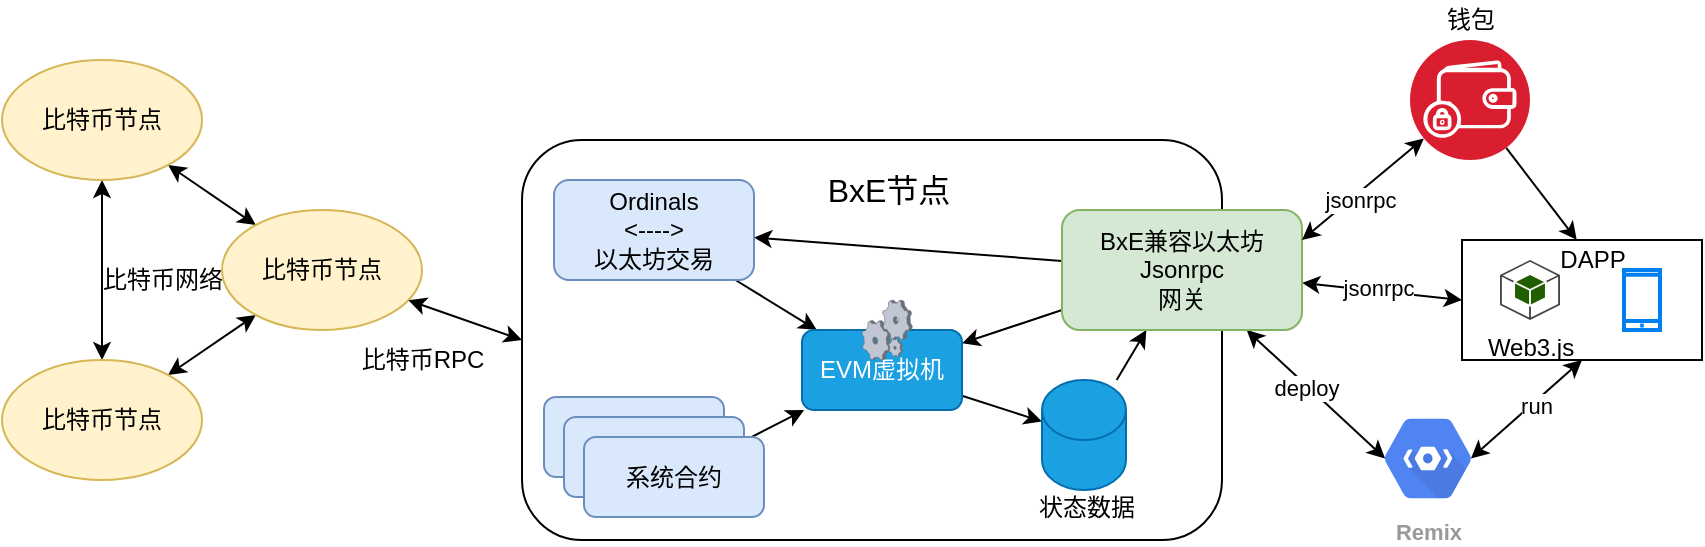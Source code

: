 <mxfile version="15.4.0" type="device" pages="5"><diagram id="Yy6LsdR8JXB4TuQ-5pyK" name="GeneralDesign"><mxGraphModel dx="946" dy="612" grid="1" gridSize="10" guides="1" tooltips="1" connect="1" arrows="1" fold="1" page="1" pageScale="1" pageWidth="827" pageHeight="1169" math="0" shadow="0"><root><mxCell id="b6p0VpLsWqkkR0_Im-L9-0"/><mxCell id="b6p0VpLsWqkkR0_Im-L9-1" parent="b6p0VpLsWqkkR0_Im-L9-0"/><mxCell id="b6p0VpLsWqkkR0_Im-L9-49" value="" style="rounded=1;whiteSpace=wrap;html=1;strokeColor=#000000;strokeWidth=1;gradientColor=none;" parent="b6p0VpLsWqkkR0_Im-L9-1" vertex="1"><mxGeometry x="280" y="170" width="350" height="200" as="geometry"/></mxCell><mxCell id="b6p0VpLsWqkkR0_Im-L9-2" style="rounded=0;orthogonalLoop=1;jettySize=auto;html=1;startArrow=classic;startFill=1;" parent="b6p0VpLsWqkkR0_Im-L9-1" source="b6p0VpLsWqkkR0_Im-L9-4" target="b6p0VpLsWqkkR0_Im-L9-8" edge="1"><mxGeometry relative="1" as="geometry"/></mxCell><mxCell id="b6p0VpLsWqkkR0_Im-L9-3" style="edgeStyle=none;rounded=0;orthogonalLoop=1;jettySize=auto;html=1;startArrow=classic;startFill=1;" parent="b6p0VpLsWqkkR0_Im-L9-1" source="b6p0VpLsWqkkR0_Im-L9-4" target="b6p0VpLsWqkkR0_Im-L9-10" edge="1"><mxGeometry relative="1" as="geometry"/></mxCell><mxCell id="b6p0VpLsWqkkR0_Im-L9-4" value="比特币节点" style="ellipse;whiteSpace=wrap;html=1;fillColor=#fff2cc;strokeColor=#d6b656;" parent="b6p0VpLsWqkkR0_Im-L9-1" vertex="1"><mxGeometry x="130" y="205" width="100" height="60" as="geometry"/></mxCell><mxCell id="b6p0VpLsWqkkR0_Im-L9-5" style="edgeStyle=none;rounded=0;orthogonalLoop=1;jettySize=auto;html=1;startArrow=classic;startFill=1;" parent="b6p0VpLsWqkkR0_Im-L9-1" source="b6p0VpLsWqkkR0_Im-L9-8" target="b6p0VpLsWqkkR0_Im-L9-10" edge="1"><mxGeometry relative="1" as="geometry"/></mxCell><mxCell id="b6p0VpLsWqkkR0_Im-L9-8" value="比特币节点" style="ellipse;whiteSpace=wrap;html=1;fillColor=#fff2cc;strokeColor=#d6b656;" parent="b6p0VpLsWqkkR0_Im-L9-1" vertex="1"><mxGeometry x="20" y="130" width="100" height="60" as="geometry"/></mxCell><mxCell id="b6p0VpLsWqkkR0_Im-L9-10" value="比特币节点" style="ellipse;whiteSpace=wrap;html=1;fillColor=#fff2cc;strokeColor=#d6b656;" parent="b6p0VpLsWqkkR0_Im-L9-1" vertex="1"><mxGeometry x="20" y="280" width="100" height="60" as="geometry"/></mxCell><mxCell id="b6p0VpLsWqkkR0_Im-L9-11" style="rounded=0;orthogonalLoop=1;jettySize=auto;html=1;startArrow=classic;startFill=1;endArrow=classic;endFill=1;exitX=0;exitY=0.5;exitDx=0;exitDy=0;" parent="b6p0VpLsWqkkR0_Im-L9-1" source="b6p0VpLsWqkkR0_Im-L9-49" target="b6p0VpLsWqkkR0_Im-L9-4" edge="1"><mxGeometry relative="1" as="geometry"><mxPoint x="294.644" y="196.796" as="sourcePoint"/></mxGeometry></mxCell><mxCell id="XyuEwzOvuTJgwIxsE_XH-2" value="比特币RPC" style="edgeLabel;html=1;align=center;verticalAlign=middle;resizable=0;points=[];fontSize=12;" vertex="1" connectable="0" parent="b6p0VpLsWqkkR0_Im-L9-11"><mxGeometry x="0.233" y="-2" relative="1" as="geometry"><mxPoint x="-16" y="24" as="offset"/></mxGeometry></mxCell><mxCell id="b6p0VpLsWqkkR0_Im-L9-15" style="edgeStyle=none;rounded=0;orthogonalLoop=1;jettySize=auto;html=1;entryX=0;entryY=0.5;entryDx=0;entryDy=0;startArrow=classic;startFill=1;" parent="b6p0VpLsWqkkR0_Im-L9-1" source="b6p0VpLsWqkkR0_Im-L9-20" target="b6p0VpLsWqkkR0_Im-L9-39" edge="1"><mxGeometry relative="1" as="geometry"/></mxCell><mxCell id="b6p0VpLsWqkkR0_Im-L9-16" value="jsonrpc" style="edgeLabel;html=1;align=center;verticalAlign=middle;resizable=0;points=[];" parent="b6p0VpLsWqkkR0_Im-L9-15" vertex="1" connectable="0"><mxGeometry x="-0.059" y="2" relative="1" as="geometry"><mxPoint as="offset"/></mxGeometry></mxCell><mxCell id="b6p0VpLsWqkkR0_Im-L9-17" style="edgeStyle=none;rounded=0;orthogonalLoop=1;jettySize=auto;html=1;entryX=0.175;entryY=0.5;entryDx=0;entryDy=0;entryPerimeter=0;startArrow=classic;startFill=1;" parent="b6p0VpLsWqkkR0_Im-L9-1" source="b6p0VpLsWqkkR0_Im-L9-20" target="b6p0VpLsWqkkR0_Im-L9-28" edge="1"><mxGeometry relative="1" as="geometry"/></mxCell><mxCell id="b6p0VpLsWqkkR0_Im-L9-18" value="deploy" style="edgeLabel;html=1;align=center;verticalAlign=middle;resizable=0;points=[];" parent="b6p0VpLsWqkkR0_Im-L9-17" vertex="1" connectable="0"><mxGeometry x="-0.144" y="-1" relative="1" as="geometry"><mxPoint as="offset"/></mxGeometry></mxCell><mxCell id="b6p0VpLsWqkkR0_Im-L9-51" style="edgeStyle=none;rounded=0;orthogonalLoop=1;jettySize=auto;html=1;endArrow=none;endFill=0;startArrow=classic;startFill=1;" parent="b6p0VpLsWqkkR0_Im-L9-1" source="b6p0VpLsWqkkR0_Im-L9-20" target="b6p0VpLsWqkkR0_Im-L9-48" edge="1"><mxGeometry relative="1" as="geometry"/></mxCell><mxCell id="b6p0VpLsWqkkR0_Im-L9-52" style="edgeStyle=none;rounded=0;orthogonalLoop=1;jettySize=auto;html=1;" parent="b6p0VpLsWqkkR0_Im-L9-1" source="b6p0VpLsWqkkR0_Im-L9-20" target="b6p0VpLsWqkkR0_Im-L9-32" edge="1"><mxGeometry relative="1" as="geometry"/></mxCell><mxCell id="XyuEwzOvuTJgwIxsE_XH-3" style="rounded=0;orthogonalLoop=1;jettySize=auto;html=1;fontSize=12;endArrow=classic;endFill=1;strokeWidth=1;" edge="1" parent="b6p0VpLsWqkkR0_Im-L9-1" source="b6p0VpLsWqkkR0_Im-L9-20" target="b6p0VpLsWqkkR0_Im-L9-31"><mxGeometry relative="1" as="geometry"/></mxCell><mxCell id="b6p0VpLsWqkkR0_Im-L9-20" value="BxE兼容以太坊Jsonrpc&lt;br&gt;网关" style="rounded=1;whiteSpace=wrap;html=1;fillColor=#d5e8d4;strokeColor=#82b366;" parent="b6p0VpLsWqkkR0_Im-L9-1" vertex="1"><mxGeometry x="550" y="205" width="120" height="60" as="geometry"/></mxCell><mxCell id="b6p0VpLsWqkkR0_Im-L9-21" style="rounded=0;orthogonalLoop=1;jettySize=auto;html=1;entryX=1;entryY=0.25;entryDx=0;entryDy=0;startArrow=classic;startFill=1;" parent="b6p0VpLsWqkkR0_Im-L9-1" source="b6p0VpLsWqkkR0_Im-L9-27" target="b6p0VpLsWqkkR0_Im-L9-20" edge="1"><mxGeometry relative="1" as="geometry"/></mxCell><mxCell id="b6p0VpLsWqkkR0_Im-L9-22" value="jsonrpc" style="edgeLabel;html=1;align=center;verticalAlign=middle;resizable=0;points=[];" parent="b6p0VpLsWqkkR0_Im-L9-21" vertex="1" connectable="0"><mxGeometry x="0.114" y="3" relative="1" as="geometry"><mxPoint as="offset"/></mxGeometry></mxCell><mxCell id="b6p0VpLsWqkkR0_Im-L9-23" style="edgeStyle=none;rounded=0;orthogonalLoop=1;jettySize=auto;html=1;entryX=0.825;entryY=0.5;entryDx=0;entryDy=0;entryPerimeter=0;startArrow=classic;startFill=1;exitX=0.5;exitY=1;exitDx=0;exitDy=0;" parent="b6p0VpLsWqkkR0_Im-L9-1" source="b6p0VpLsWqkkR0_Im-L9-39" target="b6p0VpLsWqkkR0_Im-L9-28" edge="1"><mxGeometry relative="1" as="geometry"/></mxCell><mxCell id="b6p0VpLsWqkkR0_Im-L9-24" value="run" style="edgeLabel;html=1;align=center;verticalAlign=middle;resizable=0;points=[];" parent="b6p0VpLsWqkkR0_Im-L9-23" vertex="1" connectable="0"><mxGeometry x="-0.12" y="2" relative="1" as="geometry"><mxPoint as="offset"/></mxGeometry></mxCell><mxCell id="b6p0VpLsWqkkR0_Im-L9-26" style="rounded=0;orthogonalLoop=1;jettySize=auto;html=1;" parent="b6p0VpLsWqkkR0_Im-L9-1" source="b6p0VpLsWqkkR0_Im-L9-27" target="b6p0VpLsWqkkR0_Im-L9-42" edge="1"><mxGeometry relative="1" as="geometry"/></mxCell><mxCell id="b6p0VpLsWqkkR0_Im-L9-27" value="" style="aspect=fixed;perimeter=ellipsePerimeter;html=1;align=center;shadow=0;dashed=0;fontColor=#4277BB;labelBackgroundColor=#ffffff;fontSize=12;spacingTop=3;image;image=img/lib/ibm/blockchain/wallet.svg;" parent="b6p0VpLsWqkkR0_Im-L9-1" vertex="1"><mxGeometry x="724" y="120" width="60" height="60" as="geometry"/></mxCell><mxCell id="b6p0VpLsWqkkR0_Im-L9-28" value="Remix" style="sketch=0;html=1;fillColor=#5184F3;strokeColor=none;verticalAlign=top;labelPosition=center;verticalLabelPosition=bottom;align=center;spacingTop=-6;fontSize=11;fontStyle=1;fontColor=#999999;shape=mxgraph.gcp2.hexIcon;prIcon=cloud_tools_for_powershell" parent="b6p0VpLsWqkkR0_Im-L9-1" vertex="1"><mxGeometry x="700" y="300" width="66" height="58.5" as="geometry"/></mxCell><mxCell id="b6p0VpLsWqkkR0_Im-L9-29" value="钱包" style="text;html=1;align=center;verticalAlign=middle;resizable=0;points=[];autosize=1;strokeColor=none;fillColor=none;" parent="b6p0VpLsWqkkR0_Im-L9-1" vertex="1"><mxGeometry x="734" y="100" width="40" height="20" as="geometry"/></mxCell><mxCell id="b6p0VpLsWqkkR0_Im-L9-30" style="edgeStyle=none;rounded=0;orthogonalLoop=1;jettySize=auto;html=1;fontColor=#000000;startArrow=none;startFill=0;strokeWidth=1;" parent="b6p0VpLsWqkkR0_Im-L9-1" source="b6p0VpLsWqkkR0_Im-L9-31" target="b6p0VpLsWqkkR0_Im-L9-32" edge="1"><mxGeometry relative="1" as="geometry"/></mxCell><mxCell id="b6p0VpLsWqkkR0_Im-L9-31" value="&lt;span&gt;Ordinals&lt;br&gt;&amp;lt;----&amp;gt;&lt;/span&gt;&lt;br&gt;&lt;span&gt;以太坊交易&lt;/span&gt;" style="rounded=1;whiteSpace=wrap;html=1;strokeColor=#6c8ebf;strokeWidth=1;fillColor=#dae8fc;" parent="b6p0VpLsWqkkR0_Im-L9-1" vertex="1"><mxGeometry x="296" y="190" width="100" height="50" as="geometry"/></mxCell><mxCell id="b6p0VpLsWqkkR0_Im-L9-50" style="edgeStyle=none;rounded=0;orthogonalLoop=1;jettySize=auto;html=1;" parent="b6p0VpLsWqkkR0_Im-L9-1" source="b6p0VpLsWqkkR0_Im-L9-32" target="b6p0VpLsWqkkR0_Im-L9-48" edge="1"><mxGeometry relative="1" as="geometry"/></mxCell><mxCell id="b6p0VpLsWqkkR0_Im-L9-58" style="edgeStyle=none;rounded=0;orthogonalLoop=1;jettySize=auto;html=1;endArrow=none;endFill=0;startArrow=classic;startFill=1;" parent="b6p0VpLsWqkkR0_Im-L9-1" source="b6p0VpLsWqkkR0_Im-L9-32" target="b6p0VpLsWqkkR0_Im-L9-56" edge="1"><mxGeometry relative="1" as="geometry"/></mxCell><mxCell id="b6p0VpLsWqkkR0_Im-L9-32" value="EVM虚拟机" style="rounded=1;whiteSpace=wrap;html=1;fontColor=#ffffff;strokeColor=#006EAF;strokeWidth=1;fillColor=#1ba1e2;" parent="b6p0VpLsWqkkR0_Im-L9-1" vertex="1"><mxGeometry x="420" y="265" width="80" height="40" as="geometry"/></mxCell><mxCell id="b6p0VpLsWqkkR0_Im-L9-33" value="" style="verticalLabelPosition=bottom;sketch=0;aspect=fixed;html=1;verticalAlign=top;strokeColor=none;align=center;outlineConnect=0;shape=mxgraph.citrix.process;fontColor=#000000;" parent="b6p0VpLsWqkkR0_Im-L9-1" vertex="1"><mxGeometry x="450" y="250" width="25.16" height="30" as="geometry"/></mxCell><mxCell id="b6p0VpLsWqkkR0_Im-L9-34" value="BxE节点" style="text;html=1;align=center;verticalAlign=middle;resizable=0;points=[];autosize=1;strokeColor=none;fillColor=none;fontColor=#000000;fontSize=16;" parent="b6p0VpLsWqkkR0_Im-L9-1" vertex="1"><mxGeometry x="422.58" y="185" width="80" height="20" as="geometry"/></mxCell><mxCell id="b6p0VpLsWqkkR0_Im-L9-38" value="" style="group;fillColor=#e1d5e7;strokeColor=#9673a6;" parent="b6p0VpLsWqkkR0_Im-L9-1" vertex="1" connectable="0"><mxGeometry x="750" y="220" width="120" height="60" as="geometry"/></mxCell><mxCell id="b6p0VpLsWqkkR0_Im-L9-39" value="" style="rounded=0;whiteSpace=wrap;html=1;" parent="b6p0VpLsWqkkR0_Im-L9-38" vertex="1"><mxGeometry width="120" height="60" as="geometry"/></mxCell><mxCell id="b6p0VpLsWqkkR0_Im-L9-40" value="" style="html=1;verticalLabelPosition=bottom;align=center;labelBackgroundColor=#ffffff;verticalAlign=top;strokeWidth=2;strokeColor=#0080F0;shadow=0;dashed=0;shape=mxgraph.ios7.icons.smartphone;" parent="b6p0VpLsWqkkR0_Im-L9-38" vertex="1"><mxGeometry x="81" y="15" width="18" height="30" as="geometry"/></mxCell><mxCell id="b6p0VpLsWqkkR0_Im-L9-41" value="Web3.js" style="outlineConnect=0;dashed=0;verticalLabelPosition=bottom;verticalAlign=top;align=center;html=1;shape=mxgraph.aws3.android;fillColor=#205E00;gradientColor=none;" parent="b6p0VpLsWqkkR0_Im-L9-38" vertex="1"><mxGeometry x="19" y="10" width="30" height="30" as="geometry"/></mxCell><mxCell id="b6p0VpLsWqkkR0_Im-L9-42" value="DAPP" style="text;html=1;align=center;verticalAlign=middle;resizable=0;points=[];autosize=1;strokeColor=none;fillColor=none;" parent="b6p0VpLsWqkkR0_Im-L9-38" vertex="1"><mxGeometry x="40" width="50" height="20" as="geometry"/></mxCell><mxCell id="b6p0VpLsWqkkR0_Im-L9-48" value="" style="shape=cylinder3;whiteSpace=wrap;html=1;boundedLbl=1;backgroundOutline=1;size=15;strokeColor=#006EAF;strokeWidth=1;fillColor=#1ba1e2;fontColor=#ffffff;" parent="b6p0VpLsWqkkR0_Im-L9-1" vertex="1"><mxGeometry x="540" y="290" width="42" height="55" as="geometry"/></mxCell><mxCell id="b6p0VpLsWqkkR0_Im-L9-53" value="&lt;span&gt;状态数据&lt;/span&gt;" style="text;html=1;align=center;verticalAlign=middle;resizable=0;points=[];autosize=1;strokeColor=none;fillColor=none;" parent="b6p0VpLsWqkkR0_Im-L9-1" vertex="1"><mxGeometry x="532" y="343.5" width="60" height="20" as="geometry"/></mxCell><mxCell id="b6p0VpLsWqkkR0_Im-L9-57" value="" style="group" parent="b6p0VpLsWqkkR0_Im-L9-1" vertex="1" connectable="0"><mxGeometry x="291" y="298.5" width="110" height="60" as="geometry"/></mxCell><mxCell id="b6p0VpLsWqkkR0_Im-L9-54" value="系统合约" style="rounded=1;whiteSpace=wrap;html=1;strokeColor=#6c8ebf;strokeWidth=1;fillColor=#dae8fc;" parent="b6p0VpLsWqkkR0_Im-L9-57" vertex="1"><mxGeometry width="90" height="40" as="geometry"/></mxCell><mxCell id="b6p0VpLsWqkkR0_Im-L9-55" value="系统合约" style="rounded=1;whiteSpace=wrap;html=1;strokeColor=#6c8ebf;strokeWidth=1;fillColor=#dae8fc;" parent="b6p0VpLsWqkkR0_Im-L9-57" vertex="1"><mxGeometry x="10" y="10" width="90" height="40" as="geometry"/></mxCell><mxCell id="b6p0VpLsWqkkR0_Im-L9-56" value="系统合约" style="rounded=1;whiteSpace=wrap;html=1;strokeColor=#6c8ebf;strokeWidth=1;fillColor=#dae8fc;" parent="b6p0VpLsWqkkR0_Im-L9-57" vertex="1"><mxGeometry x="20" y="20" width="90" height="40" as="geometry"/></mxCell><mxCell id="XyuEwzOvuTJgwIxsE_XH-0" value="比特币网络" style="text;html=1;align=center;verticalAlign=middle;resizable=0;points=[];autosize=1;strokeColor=none;fillColor=none;fontSize=12;" vertex="1" parent="b6p0VpLsWqkkR0_Im-L9-1"><mxGeometry x="60" y="230" width="80" height="20" as="geometry"/></mxCell></root></mxGraphModel></diagram><diagram id="0N-J8orcM4RCj1jREmTU" name="BxEvm"><mxGraphModel dx="946" dy="612" grid="1" gridSize="10" guides="1" tooltips="1" connect="1" arrows="1" fold="1" page="1" pageScale="1" pageWidth="827" pageHeight="1169" math="0" shadow="0"><root><mxCell id="0"/><mxCell id="1" parent="0"/><mxCell id="ooVvwaBnamQQ6z7zPOql-8" value="" style="rounded=1;whiteSpace=wrap;html=1;fillColor=#dae8fc;strokeColor=#6c8ebf;" vertex="1" parent="1"><mxGeometry x="530" y="550" width="330" height="200" as="geometry"/></mxCell><mxCell id="ooVvwaBnamQQ6z7zPOql-2" value="" style="rounded=1;whiteSpace=wrap;html=1;" vertex="1" parent="1"><mxGeometry x="30" y="510" width="360" height="240" as="geometry"/></mxCell><mxCell id="6xYWN6r5Xyit5bYhzvlG-1" value="比特币交易1" style="rounded=0;whiteSpace=wrap;html=1;fillColor=#fff2cc;strokeColor=#d6b656;" parent="1" vertex="1"><mxGeometry x="50" y="610" width="90" height="60" as="geometry"/></mxCell><mxCell id="6xYWN6r5Xyit5bYhzvlG-2" value="比特币交易2" style="rounded=0;whiteSpace=wrap;html=1;fillColor=#fff2cc;strokeColor=#d6b656;" parent="1" vertex="1"><mxGeometry x="50" y="680" width="90" height="60" as="geometry"/></mxCell><mxCell id="6xYWN6r5Xyit5bYhzvlG-7" value="隔离见证" style="rounded=0;whiteSpace=wrap;html=1;fillColor=#fff2cc;strokeColor=#d6b656;" parent="1" vertex="1"><mxGeometry x="140" y="610" width="230" height="60" as="geometry"/></mxCell><mxCell id="6xYWN6r5Xyit5bYhzvlG-4" value="以太坊安装合约交易RLP编码" style="rounded=1;whiteSpace=wrap;html=1;fillColor=#dae8fc;strokeColor=#6c8ebf;" parent="1" vertex="1"><mxGeometry x="171" y="630" width="180" height="36" as="geometry"/></mxCell><mxCell id="6xYWN6r5Xyit5bYhzvlG-8" value="隔离见证" style="rounded=0;whiteSpace=wrap;html=1;fillColor=#fff2cc;strokeColor=#d6b656;" parent="1" vertex="1"><mxGeometry x="139" y="680" width="230" height="60" as="geometry"/></mxCell><mxCell id="6xYWN6r5Xyit5bYhzvlG-5" value="以太坊调用合约交易RLP编码" style="rounded=1;whiteSpace=wrap;html=1;fillColor=#dae8fc;strokeColor=#6c8ebf;" parent="1" vertex="1"><mxGeometry x="170" y="700" width="180" height="36" as="geometry"/></mxCell><mxCell id="ooVvwaBnamQQ6z7zPOql-1" value="区块头" style="rounded=0;whiteSpace=wrap;html=1;fillColor=#fff2cc;strokeColor=#d6b656;" vertex="1" parent="1"><mxGeometry x="50" y="540" width="320" height="60" as="geometry"/></mxCell><mxCell id="ooVvwaBnamQQ6z7zPOql-3" value="账户数据&lt;br&gt;（BxE Token&lt;br&gt;EVM合约）" style="rounded=1;whiteSpace=wrap;html=1;fillColor=#1ba1e2;strokeColor=#006EAF;fontColor=#ffffff;" vertex="1" parent="1"><mxGeometry x="550" y="600" width="90" height="60" as="geometry"/></mxCell><mxCell id="ooVvwaBnamQQ6z7zPOql-4" value="BxEvm" style="verticalLabelPosition=bottom;sketch=0;aspect=fixed;html=1;verticalAlign=top;strokeColor=none;align=center;outlineConnect=0;shape=mxgraph.citrix.process;" vertex="1" parent="1"><mxGeometry x="460" y="430" width="41.93" height="50" as="geometry"/></mxCell><mxCell id="ooVvwaBnamQQ6z7zPOql-5" value="" style="shape=cylinder3;whiteSpace=wrap;html=1;boundedLbl=1;backgroundOutline=1;size=15;fillColor=#1ba1e2;strokeColor=#006EAF;fontColor=#ffffff;" vertex="1" parent="1"><mxGeometry x="670" y="686" width="50" height="60" as="geometry"/></mxCell><mxCell id="ooVvwaBnamQQ6z7zPOql-6" value="合约状态数据" style="rounded=1;whiteSpace=wrap;html=1;fillColor=#1ba1e2;strokeColor=#006EAF;fontColor=#ffffff;" vertex="1" parent="1"><mxGeometry x="650" y="600" width="90" height="60" as="geometry"/></mxCell><mxCell id="ooVvwaBnamQQ6z7zPOql-7" value="收据数据" style="rounded=1;whiteSpace=wrap;html=1;fillColor=#1ba1e2;strokeColor=#006EAF;fontColor=#ffffff;" vertex="1" parent="1"><mxGeometry x="750" y="600" width="90" height="60" as="geometry"/></mxCell><mxCell id="ooVvwaBnamQQ6z7zPOql-9" value="" style="shape=singleArrow;whiteSpace=wrap;html=1;" vertex="1" parent="1"><mxGeometry x="351.93" y="636" width="178.07" height="24" as="geometry"/></mxCell><mxCell id="ooVvwaBnamQQ6z7zPOql-10" value="" style="shape=singleArrow;whiteSpace=wrap;html=1;" vertex="1" parent="1"><mxGeometry x="370" y="704" width="158.07" height="24" as="geometry"/></mxCell><mxCell id="ooVvwaBnamQQ6z7zPOql-12" value="Ordinals协议" style="text;html=1;align=center;verticalAlign=middle;resizable=0;points=[];autosize=1;strokeColor=none;fillColor=none;" vertex="1" parent="1"><mxGeometry x="214" y="610" width="80" height="20" as="geometry"/></mxCell><mxCell id="ooVvwaBnamQQ6z7zPOql-13" value="Ordinals协议" style="text;html=1;align=center;verticalAlign=middle;resizable=0;points=[];autosize=1;strokeColor=none;fillColor=none;" vertex="1" parent="1"><mxGeometry x="214" y="680" width="80" height="20" as="geometry"/></mxCell><mxCell id="ooVvwaBnamQQ6z7zPOql-14" value="比特币区块" style="text;html=1;align=center;verticalAlign=middle;resizable=0;points=[];autosize=1;strokeColor=none;fillColor=none;fontSize=16;" vertex="1" parent="1"><mxGeometry x="160" y="760" width="100" height="20" as="geometry"/></mxCell><mxCell id="ooVvwaBnamQQ6z7zPOql-15" value="BxE数据" style="text;html=1;align=center;verticalAlign=middle;resizable=0;points=[];autosize=1;strokeColor=none;fillColor=none;fontSize=16;" vertex="1" parent="1"><mxGeometry x="655" y="760" width="80" height="20" as="geometry"/></mxCell><mxCell id="QUc42kQiNmZOPtFD5g6G-13" style="rounded=0;orthogonalLoop=1;jettySize=auto;html=1;fontSize=12;startArrow=none;startFill=0;endArrow=none;endFill=0;strokeWidth=1;edgeStyle=orthogonalEdgeStyle;dashed=1;" edge="1" parent="1" source="ooVvwaBnamQQ6z7zPOql-11"><mxGeometry relative="1" as="geometry"><mxPoint x="438.54" y="820" as="targetPoint"/><mxPoint x="438.54" y="370" as="sourcePoint"/><Array as="points"><mxPoint x="444" y="820"/></Array></mxGeometry></mxCell><mxCell id="QUc42kQiNmZOPtFD5g6G-1" value="" style="rounded=1;whiteSpace=wrap;html=1;fontSize=12;" vertex="1" parent="1"><mxGeometry x="30" y="420" width="360" height="60" as="geometry"/></mxCell><mxCell id="QUc42kQiNmZOPtFD5g6G-3" value="" style="whiteSpace=wrap;html=1;shape=mxgraph.basic.isocube;isoAngle=15;fontSize=12;fillColor=#fff2cc;strokeColor=#d6b656;" vertex="1" parent="1"><mxGeometry x="50" y="430" width="40" height="40" as="geometry"/></mxCell><mxCell id="QUc42kQiNmZOPtFD5g6G-8" style="edgeStyle=none;rounded=0;orthogonalLoop=1;jettySize=auto;html=1;fontSize=12;startArrow=none;startFill=0;endArrow=classic;endFill=1;strokeWidth=1;" edge="1" parent="1" source="QUc42kQiNmZOPtFD5g6G-4"><mxGeometry relative="1" as="geometry"><mxPoint x="90" y="450" as="targetPoint"/></mxGeometry></mxCell><mxCell id="QUc42kQiNmZOPtFD5g6G-4" value="" style="whiteSpace=wrap;html=1;shape=mxgraph.basic.isocube;isoAngle=15;fontSize=12;fillColor=#fff2cc;strokeColor=#d6b656;" vertex="1" parent="1"><mxGeometry x="120" y="430" width="40" height="40" as="geometry"/></mxCell><mxCell id="QUc42kQiNmZOPtFD5g6G-9" style="edgeStyle=none;rounded=0;orthogonalLoop=1;jettySize=auto;html=1;fontSize=12;startArrow=none;startFill=0;endArrow=classic;endFill=1;strokeWidth=1;" edge="1" parent="1" source="QUc42kQiNmZOPtFD5g6G-5" target="QUc42kQiNmZOPtFD5g6G-4"><mxGeometry relative="1" as="geometry"/></mxCell><mxCell id="QUc42kQiNmZOPtFD5g6G-5" value="" style="whiteSpace=wrap;html=1;shape=mxgraph.basic.isocube;isoAngle=15;fontSize=12;fillColor=#fff2cc;strokeColor=#d6b656;" vertex="1" parent="1"><mxGeometry x="190" y="430" width="40" height="40" as="geometry"/></mxCell><mxCell id="QUc42kQiNmZOPtFD5g6G-10" style="edgeStyle=none;rounded=0;orthogonalLoop=1;jettySize=auto;html=1;fontSize=12;startArrow=none;startFill=0;endArrow=classic;endFill=1;strokeWidth=1;" edge="1" parent="1" source="QUc42kQiNmZOPtFD5g6G-6" target="QUc42kQiNmZOPtFD5g6G-5"><mxGeometry relative="1" as="geometry"/></mxCell><mxCell id="QUc42kQiNmZOPtFD5g6G-6" value="" style="whiteSpace=wrap;html=1;shape=mxgraph.basic.isocube;isoAngle=15;fontSize=12;fillColor=#fff2cc;strokeColor=#d6b656;" vertex="1" parent="1"><mxGeometry x="260" y="430" width="40" height="40" as="geometry"/></mxCell><mxCell id="QUc42kQiNmZOPtFD5g6G-11" style="edgeStyle=none;rounded=0;orthogonalLoop=1;jettySize=auto;html=1;entryX=1;entryY=0.5;entryDx=0;entryDy=0;entryPerimeter=0;fontSize=12;startArrow=none;startFill=0;endArrow=classic;endFill=1;strokeWidth=1;" edge="1" parent="1" source="QUc42kQiNmZOPtFD5g6G-7" target="QUc42kQiNmZOPtFD5g6G-6"><mxGeometry relative="1" as="geometry"/></mxCell><mxCell id="QUc42kQiNmZOPtFD5g6G-16" style="rounded=0;orthogonalLoop=1;jettySize=auto;html=1;fontSize=12;startArrow=none;startFill=0;endArrow=none;endFill=0;strokeWidth=1;exitX=0;exitY=0;exitDx=0;exitDy=30.397;exitPerimeter=0;strokeColor=#808080;" edge="1" parent="1" source="QUc42kQiNmZOPtFD5g6G-7"><mxGeometry relative="1" as="geometry"><mxPoint x="60" y="510" as="targetPoint"/></mxGeometry></mxCell><mxCell id="QUc42kQiNmZOPtFD5g6G-17" style="edgeStyle=none;rounded=0;orthogonalLoop=1;jettySize=auto;html=1;entryX=1;entryY=0.121;entryDx=0;entryDy=0;entryPerimeter=0;fontSize=12;startArrow=none;startFill=0;endArrow=none;endFill=0;strokeWidth=1;exitX=0;exitY=0;exitDx=40;exitDy=30.397;exitPerimeter=0;strokeColor=#808080;" edge="1" parent="1" source="QUc42kQiNmZOPtFD5g6G-7" target="ooVvwaBnamQQ6z7zPOql-2"><mxGeometry relative="1" as="geometry"/></mxCell><mxCell id="QUc42kQiNmZOPtFD5g6G-7" value="" style="whiteSpace=wrap;html=1;shape=mxgraph.basic.isocube;isoAngle=15;fontSize=12;fillColor=#fff2cc;strokeColor=#d6b656;" vertex="1" parent="1"><mxGeometry x="330" y="430" width="40" height="40" as="geometry"/></mxCell><mxCell id="QUc42kQiNmZOPtFD5g6G-12" value="" style="shape=singleArrow;whiteSpace=wrap;html=1;rotation=30;" vertex="1" parent="1"><mxGeometry x="371.93" y="510" width="178.07" height="24" as="geometry"/></mxCell><mxCell id="QUc42kQiNmZOPtFD5g6G-14" value="" style="shape=singleArrow;whiteSpace=wrap;html=1;" vertex="1" parent="1"><mxGeometry x="371" y="561" width="158.07" height="24" as="geometry"/></mxCell><mxCell id="ooVvwaBnamQQ6z7zPOql-11" value="BxE协议" style="text;html=1;align=center;verticalAlign=middle;resizable=0;points=[];autosize=1;strokeColor=none;fillColor=none;" vertex="1" parent="1"><mxGeometry x="414" y="380" width="60" height="20" as="geometry"/></mxCell></root></mxGraphModel></diagram><diagram id="JKgMqwavjALZaX6DcVH-" name="SegWitScript2EthTx"><mxGraphModel dx="946" dy="612" grid="1" gridSize="10" guides="1" tooltips="1" connect="1" arrows="1" fold="1" page="1" pageScale="1" pageWidth="827" pageHeight="1169" math="0" shadow="0"><root><mxCell id="vjvUxYaamJd25lVHoF-m-0"/><mxCell id="vjvUxYaamJd25lVHoF-m-1" parent="vjvUxYaamJd25lVHoF-m-0"/><mxCell id="vjvUxYaamJd25lVHoF-m-2" value="TapScript" style="rounded=1;whiteSpace=wrap;html=1;" parent="vjvUxYaamJd25lVHoF-m-1" vertex="1"><mxGeometry x="170" y="160" width="120" height="450" as="geometry"/></mxCell><mxCell id="vjvUxYaamJd25lVHoF-m-3" value="签名" style="rounded=1;whiteSpace=wrap;html=1;" parent="vjvUxYaamJd25lVHoF-m-1" vertex="1"><mxGeometry x="170" y="160" width="120" height="60" as="geometry"/></mxCell><mxCell id="vjvUxYaamJd25lVHoF-m-64" style="rounded=0;orthogonalLoop=1;jettySize=auto;html=1;entryX=0;entryY=0.5;entryDx=0;entryDy=0;" parent="vjvUxYaamJd25lVHoF-m-1" source="vjvUxYaamJd25lVHoF-m-4" target="vjvUxYaamJd25lVHoF-m-63" edge="1"><mxGeometry relative="1" as="geometry"/></mxCell><mxCell id="vjvUxYaamJd25lVHoF-m-65" value="计算以太坊地址" style="edgeLabel;html=1;align=center;verticalAlign=middle;resizable=0;points=[];" parent="vjvUxYaamJd25lVHoF-m-64" vertex="1" connectable="0"><mxGeometry x="-0.138" y="1" relative="1" as="geometry"><mxPoint as="offset"/></mxGeometry></mxCell><mxCell id="vjvUxYaamJd25lVHoF-m-4" value="公钥" style="rounded=1;whiteSpace=wrap;html=1;fillColor=#d5e8d4;strokeColor=#82b366;" parent="vjvUxYaamJd25lVHoF-m-1" vertex="1"><mxGeometry x="170" y="550" width="120" height="60" as="geometry"/></mxCell><mxCell id="vjvUxYaamJd25lVHoF-m-44" value="以太坊交易" style="text;html=1;align=center;verticalAlign=middle;resizable=0;points=[];autosize=1;strokeColor=none;fillColor=none;fontColor=#000000;" parent="vjvUxYaamJd25lVHoF-m-1" vertex="1"><mxGeometry x="420" y="200" width="80" height="20" as="geometry"/></mxCell><mxCell id="vjvUxYaamJd25lVHoF-m-47" value="" style="group" parent="vjvUxYaamJd25lVHoF-m-1" vertex="1" connectable="0"><mxGeometry x="190" y="235" width="80" height="300" as="geometry"/></mxCell><mxCell id="vjvUxYaamJd25lVHoF-m-45" value="" style="rounded=1;whiteSpace=wrap;html=1;" parent="vjvUxYaamJd25lVHoF-m-47" vertex="1"><mxGeometry width="80" height="300" as="geometry"/></mxCell><mxCell id="vjvUxYaamJd25lVHoF-m-25" value="" style="shape=table;html=1;whiteSpace=wrap;startSize=0;container=1;collapsible=0;childLayout=tableLayout;fillColor=#dae8fc;strokeColor=#000000;" parent="vjvUxYaamJd25lVHoF-m-47" vertex="1"><mxGeometry x="10" y="50" width="60" height="240" as="geometry"/></mxCell><mxCell id="vjvUxYaamJd25lVHoF-m-26" value="" style="shape=partialRectangle;html=1;whiteSpace=wrap;collapsible=0;dropTarget=0;pointerEvents=0;fillColor=#dae8fc;top=0;left=0;bottom=0;right=0;points=[[0,0.5],[1,0.5]];portConstraint=eastwest;strokeColor=#6c8ebf;" parent="vjvUxYaamJd25lVHoF-m-25" vertex="1"><mxGeometry width="60" height="40" as="geometry"/></mxCell><mxCell id="vjvUxYaamJd25lVHoF-m-27" value="Nonce" style="shape=partialRectangle;html=1;whiteSpace=wrap;connectable=0;fillColor=#dae8fc;top=0;left=0;bottom=0;right=0;overflow=hidden;pointerEvents=1;strokeColor=#6c8ebf;" parent="vjvUxYaamJd25lVHoF-m-26" vertex="1"><mxGeometry width="60" height="40" as="geometry"><mxRectangle width="60" height="40" as="alternateBounds"/></mxGeometry></mxCell><mxCell id="vjvUxYaamJd25lVHoF-m-28" value="" style="shape=partialRectangle;html=1;whiteSpace=wrap;collapsible=0;dropTarget=0;pointerEvents=0;fillColor=#dae8fc;top=0;left=0;bottom=0;right=0;points=[[0,0.5],[1,0.5]];portConstraint=eastwest;strokeColor=#6c8ebf;" parent="vjvUxYaamJd25lVHoF-m-25" vertex="1"><mxGeometry y="40" width="60" height="40" as="geometry"/></mxCell><mxCell id="vjvUxYaamJd25lVHoF-m-29" value="GasPrice" style="shape=partialRectangle;html=1;whiteSpace=wrap;connectable=0;fillColor=#dae8fc;top=0;left=0;bottom=0;right=0;overflow=hidden;pointerEvents=1;strokeColor=#6c8ebf;" parent="vjvUxYaamJd25lVHoF-m-28" vertex="1"><mxGeometry width="60" height="40" as="geometry"><mxRectangle width="60" height="40" as="alternateBounds"/></mxGeometry></mxCell><mxCell id="vjvUxYaamJd25lVHoF-m-30" value="" style="shape=partialRectangle;html=1;whiteSpace=wrap;collapsible=0;dropTarget=0;pointerEvents=0;fillColor=#dae8fc;top=0;left=0;bottom=0;right=0;points=[[0,0.5],[1,0.5]];portConstraint=eastwest;strokeColor=#6c8ebf;" parent="vjvUxYaamJd25lVHoF-m-25" vertex="1"><mxGeometry y="80" width="60" height="40" as="geometry"/></mxCell><mxCell id="vjvUxYaamJd25lVHoF-m-31" value="GasLimit" style="shape=partialRectangle;html=1;whiteSpace=wrap;connectable=0;fillColor=#dae8fc;top=0;left=0;bottom=0;right=0;overflow=hidden;pointerEvents=1;strokeColor=#6c8ebf;" parent="vjvUxYaamJd25lVHoF-m-30" vertex="1"><mxGeometry width="60" height="40" as="geometry"><mxRectangle width="60" height="40" as="alternateBounds"/></mxGeometry></mxCell><mxCell id="vjvUxYaamJd25lVHoF-m-32" style="shape=partialRectangle;html=1;whiteSpace=wrap;collapsible=0;dropTarget=0;pointerEvents=0;fillColor=#dae8fc;top=0;left=0;bottom=0;right=0;points=[[0,0.5],[1,0.5]];portConstraint=eastwest;strokeColor=#6c8ebf;" parent="vjvUxYaamJd25lVHoF-m-25" vertex="1"><mxGeometry y="120" width="60" height="40" as="geometry"/></mxCell><mxCell id="vjvUxYaamJd25lVHoF-m-33" value="To" style="shape=partialRectangle;html=1;whiteSpace=wrap;connectable=0;fillColor=#dae8fc;top=0;left=0;bottom=0;right=0;overflow=hidden;pointerEvents=1;strokeColor=#6c8ebf;" parent="vjvUxYaamJd25lVHoF-m-32" vertex="1"><mxGeometry width="60" height="40" as="geometry"><mxRectangle width="60" height="40" as="alternateBounds"/></mxGeometry></mxCell><mxCell id="vjvUxYaamJd25lVHoF-m-34" style="shape=partialRectangle;html=1;whiteSpace=wrap;collapsible=0;dropTarget=0;pointerEvents=0;fillColor=#dae8fc;top=0;left=0;bottom=0;right=0;points=[[0,0.5],[1,0.5]];portConstraint=eastwest;strokeColor=#6c8ebf;" parent="vjvUxYaamJd25lVHoF-m-25" vertex="1"><mxGeometry y="160" width="60" height="40" as="geometry"/></mxCell><mxCell id="vjvUxYaamJd25lVHoF-m-35" value="Value" style="shape=partialRectangle;html=1;whiteSpace=wrap;connectable=0;fillColor=#dae8fc;top=0;left=0;bottom=0;right=0;overflow=hidden;pointerEvents=1;strokeColor=#6c8ebf;" parent="vjvUxYaamJd25lVHoF-m-34" vertex="1"><mxGeometry width="60" height="40" as="geometry"><mxRectangle width="60" height="40" as="alternateBounds"/></mxGeometry></mxCell><mxCell id="vjvUxYaamJd25lVHoF-m-36" style="shape=partialRectangle;html=1;whiteSpace=wrap;collapsible=0;dropTarget=0;pointerEvents=0;fillColor=#dae8fc;top=0;left=0;bottom=0;right=0;points=[[0,0.5],[1,0.5]];portConstraint=eastwest;strokeColor=#6c8ebf;" parent="vjvUxYaamJd25lVHoF-m-25" vertex="1"><mxGeometry y="200" width="60" height="40" as="geometry"/></mxCell><mxCell id="vjvUxYaamJd25lVHoF-m-37" value="Input" style="shape=partialRectangle;html=1;whiteSpace=wrap;connectable=0;fillColor=#dae8fc;top=0;left=0;bottom=0;right=0;overflow=hidden;pointerEvents=1;strokeColor=#6c8ebf;" parent="vjvUxYaamJd25lVHoF-m-36" vertex="1"><mxGeometry width="60" height="40" as="geometry"><mxRectangle width="60" height="40" as="alternateBounds"/></mxGeometry></mxCell><mxCell id="vjvUxYaamJd25lVHoF-m-46" value="Ordinals协议" style="text;html=1;align=center;verticalAlign=middle;resizable=0;points=[];autosize=1;strokeColor=none;fillColor=none;" parent="vjvUxYaamJd25lVHoF-m-47" vertex="1"><mxGeometry y="10" width="80" height="20" as="geometry"/></mxCell><mxCell id="vjvUxYaamJd25lVHoF-m-48" value="" style="shape=table;html=1;whiteSpace=wrap;startSize=0;container=1;collapsible=0;childLayout=tableLayout;fillColor=#dae8fc;strokeColor=#000000;" parent="vjvUxYaamJd25lVHoF-m-1" vertex="1"><mxGeometry x="430" y="235" width="60" height="240" as="geometry"/></mxCell><mxCell id="vjvUxYaamJd25lVHoF-m-49" value="" style="shape=partialRectangle;html=1;whiteSpace=wrap;collapsible=0;dropTarget=0;pointerEvents=0;fillColor=#dae8fc;top=0;left=0;bottom=0;right=0;points=[[0,0.5],[1,0.5]];portConstraint=eastwest;strokeColor=#6c8ebf;perimeterSpacing=1;" parent="vjvUxYaamJd25lVHoF-m-48" vertex="1"><mxGeometry width="60" height="40" as="geometry"/></mxCell><mxCell id="vjvUxYaamJd25lVHoF-m-50" value="Nonce" style="shape=partialRectangle;html=1;whiteSpace=wrap;connectable=0;fillColor=#dae8fc;top=0;left=0;bottom=0;right=0;overflow=hidden;pointerEvents=1;strokeColor=#6c8ebf;" parent="vjvUxYaamJd25lVHoF-m-49" vertex="1"><mxGeometry width="60" height="40" as="geometry"><mxRectangle width="60" height="40" as="alternateBounds"/></mxGeometry></mxCell><mxCell id="vjvUxYaamJd25lVHoF-m-51" value="" style="shape=partialRectangle;html=1;whiteSpace=wrap;collapsible=0;dropTarget=0;pointerEvents=0;fillColor=#dae8fc;top=0;left=0;bottom=0;right=0;points=[[0,0.5],[1,0.5]];portConstraint=eastwest;strokeColor=#6c8ebf;" parent="vjvUxYaamJd25lVHoF-m-48" vertex="1"><mxGeometry y="40" width="60" height="40" as="geometry"/></mxCell><mxCell id="vjvUxYaamJd25lVHoF-m-52" value="GasPrice" style="shape=partialRectangle;html=1;whiteSpace=wrap;connectable=0;fillColor=#dae8fc;top=0;left=0;bottom=0;right=0;overflow=hidden;pointerEvents=1;strokeColor=#6c8ebf;perimeterSpacing=1;" parent="vjvUxYaamJd25lVHoF-m-51" vertex="1"><mxGeometry width="60" height="40" as="geometry"><mxRectangle width="60" height="40" as="alternateBounds"/></mxGeometry></mxCell><mxCell id="vjvUxYaamJd25lVHoF-m-53" value="" style="shape=partialRectangle;html=1;whiteSpace=wrap;collapsible=0;dropTarget=0;pointerEvents=0;fillColor=#dae8fc;top=0;left=0;bottom=0;right=0;points=[[0,0.5],[1,0.5]];portConstraint=eastwest;strokeColor=#6c8ebf;" parent="vjvUxYaamJd25lVHoF-m-48" vertex="1"><mxGeometry y="80" width="60" height="40" as="geometry"/></mxCell><mxCell id="vjvUxYaamJd25lVHoF-m-54" value="GasLimit" style="shape=partialRectangle;html=1;whiteSpace=wrap;connectable=0;fillColor=#dae8fc;top=0;left=0;bottom=0;right=0;overflow=hidden;pointerEvents=1;strokeColor=#6c8ebf;" parent="vjvUxYaamJd25lVHoF-m-53" vertex="1"><mxGeometry width="60" height="40" as="geometry"><mxRectangle width="60" height="40" as="alternateBounds"/></mxGeometry></mxCell><mxCell id="vjvUxYaamJd25lVHoF-m-55" style="shape=partialRectangle;html=1;whiteSpace=wrap;collapsible=0;dropTarget=0;pointerEvents=0;fillColor=#dae8fc;top=0;left=0;bottom=0;right=0;points=[[0,0.5],[1,0.5]];portConstraint=eastwest;strokeColor=#6c8ebf;" parent="vjvUxYaamJd25lVHoF-m-48" vertex="1"><mxGeometry y="120" width="60" height="40" as="geometry"/></mxCell><mxCell id="vjvUxYaamJd25lVHoF-m-56" value="To" style="shape=partialRectangle;html=1;whiteSpace=wrap;connectable=0;fillColor=#dae8fc;top=0;left=0;bottom=0;right=0;overflow=hidden;pointerEvents=1;strokeColor=#6c8ebf;" parent="vjvUxYaamJd25lVHoF-m-55" vertex="1"><mxGeometry width="60" height="40" as="geometry"><mxRectangle width="60" height="40" as="alternateBounds"/></mxGeometry></mxCell><mxCell id="vjvUxYaamJd25lVHoF-m-57" style="shape=partialRectangle;html=1;whiteSpace=wrap;collapsible=0;dropTarget=0;pointerEvents=0;fillColor=#dae8fc;top=0;left=0;bottom=0;right=0;points=[[0,0.5],[1,0.5]];portConstraint=eastwest;strokeColor=#6c8ebf;" parent="vjvUxYaamJd25lVHoF-m-48" vertex="1"><mxGeometry y="160" width="60" height="40" as="geometry"/></mxCell><mxCell id="vjvUxYaamJd25lVHoF-m-58" value="Value" style="shape=partialRectangle;html=1;whiteSpace=wrap;connectable=0;fillColor=#dae8fc;top=0;left=0;bottom=0;right=0;overflow=hidden;pointerEvents=1;strokeColor=#6c8ebf;" parent="vjvUxYaamJd25lVHoF-m-57" vertex="1"><mxGeometry width="60" height="40" as="geometry"><mxRectangle width="60" height="40" as="alternateBounds"/></mxGeometry></mxCell><mxCell id="vjvUxYaamJd25lVHoF-m-59" style="shape=partialRectangle;html=1;whiteSpace=wrap;collapsible=0;dropTarget=0;pointerEvents=0;fillColor=#dae8fc;top=0;left=0;bottom=0;right=0;points=[[0,0.5],[1,0.5]];portConstraint=eastwest;strokeColor=#6c8ebf;" parent="vjvUxYaamJd25lVHoF-m-48" vertex="1"><mxGeometry y="200" width="60" height="40" as="geometry"/></mxCell><mxCell id="vjvUxYaamJd25lVHoF-m-60" value="Input" style="shape=partialRectangle;html=1;whiteSpace=wrap;connectable=0;fillColor=#dae8fc;top=0;left=0;bottom=0;right=0;overflow=hidden;pointerEvents=1;strokeColor=#6c8ebf;" parent="vjvUxYaamJd25lVHoF-m-59" vertex="1"><mxGeometry width="60" height="40" as="geometry"><mxRectangle width="60" height="40" as="alternateBounds"/></mxGeometry></mxCell><mxCell id="vjvUxYaamJd25lVHoF-m-63" value="From" style="rounded=0;whiteSpace=wrap;html=1;strokeColor=#82b366;strokeWidth=1;fillColor=#d5e8d4;" parent="vjvUxYaamJd25lVHoF-m-1" vertex="1"><mxGeometry x="430" y="475" width="60" height="35" as="geometry"/></mxCell><mxCell id="vjvUxYaamJd25lVHoF-m-66" style="edgeStyle=none;rounded=0;orthogonalLoop=1;jettySize=auto;html=1;entryX=0;entryY=0.5;entryDx=0;entryDy=0;" parent="vjvUxYaamJd25lVHoF-m-1" source="vjvUxYaamJd25lVHoF-m-30" target="vjvUxYaamJd25lVHoF-m-55" edge="1"><mxGeometry relative="1" as="geometry"/></mxCell><mxCell id="vjvUxYaamJd25lVHoF-m-67" value="提取以太坊交易" style="edgeLabel;html=1;align=center;verticalAlign=middle;resizable=0;points=[];" parent="vjvUxYaamJd25lVHoF-m-66" vertex="1" connectable="0"><mxGeometry x="-0.152" y="1" relative="1" as="geometry"><mxPoint x="18" y="-13" as="offset"/></mxGeometry></mxCell><mxCell id="bU9TCIbJHXm65rsfNyJm-0" value="P2TR 比特币隔离见证脚本" style="text;html=1;align=center;verticalAlign=middle;resizable=0;points=[];autosize=1;strokeColor=none;fillColor=none;" vertex="1" parent="vjvUxYaamJd25lVHoF-m-1"><mxGeometry x="150" y="120" width="160" height="20" as="geometry"/></mxCell></root></mxGraphModel></diagram><diagram id="0dBU6zgxufLtCfTDwaro" name="DecentralizedDeployment"><mxGraphModel dx="946" dy="612" grid="1" gridSize="10" guides="1" tooltips="1" connect="1" arrows="1" fold="1" page="1" pageScale="1" pageWidth="827" pageHeight="1169" math="0" shadow="0"><root><mxCell id="VdE12PWpawkIpfpNNUMb-0"/><mxCell id="VdE12PWpawkIpfpNNUMb-1" parent="VdE12PWpawkIpfpNNUMb-0"/><mxCell id="7eS9yMQA0bnZrtt2P6j2-52" value="" style="rounded=1;whiteSpace=wrap;html=1;fontSize=16;strokeColor=#000000;strokeWidth=1;gradientColor=none;" parent="VdE12PWpawkIpfpNNUMb-1" vertex="1"><mxGeometry x="240" y="230" width="500" height="110" as="geometry"/></mxCell><mxCell id="7eS9yMQA0bnZrtt2P6j2-0" value="BxE节点程序" style="rounded=1;whiteSpace=wrap;html=1;strokeColor=#6c8ebf;strokeWidth=1;fillColor=#dae8fc;" parent="VdE12PWpawkIpfpNNUMb-1" vertex="1"><mxGeometry x="450" y="250" width="100" height="50" as="geometry"/></mxCell><mxCell id="7eS9yMQA0bnZrtt2P6j2-45" style="edgeStyle=none;rounded=0;orthogonalLoop=1;jettySize=auto;html=1;fontSize=16;startArrow=none;startFill=1;endArrow=classic;endFill=1;" parent="VdE12PWpawkIpfpNNUMb-1" source="7eS9yMQA0bnZrtt2P6j2-49" target="7eS9yMQA0bnZrtt2P6j2-44" edge="1"><mxGeometry relative="1" as="geometry"/></mxCell><mxCell id="7eS9yMQA0bnZrtt2P6j2-47" value="P2P网络" style="edgeLabel;html=1;align=center;verticalAlign=middle;resizable=0;points=[];fontSize=14;" parent="7eS9yMQA0bnZrtt2P6j2-45" vertex="1" connectable="0"><mxGeometry x="0.3" relative="1" as="geometry"><mxPoint x="15" y="-23" as="offset"/></mxGeometry></mxCell><mxCell id="7eS9yMQA0bnZrtt2P6j2-3" value="Bitcoin官方客户端&lt;br&gt;bitcoind" style="ellipse;whiteSpace=wrap;html=1;fillColor=#fff2cc;strokeColor=#d6b656;" parent="VdE12PWpawkIpfpNNUMb-1" vertex="1"><mxGeometry x="280" y="245" width="100" height="60" as="geometry"/></mxCell><mxCell id="7eS9yMQA0bnZrtt2P6j2-8" style="rounded=0;orthogonalLoop=1;jettySize=auto;html=1;startArrow=classic;startFill=1;endArrow=classic;endFill=1;" parent="VdE12PWpawkIpfpNNUMb-1" source="7eS9yMQA0bnZrtt2P6j2-0" target="7eS9yMQA0bnZrtt2P6j2-3" edge="1"><mxGeometry relative="1" as="geometry"><mxPoint x="558.644" y="186.796" as="sourcePoint"/></mxGeometry></mxCell><mxCell id="7eS9yMQA0bnZrtt2P6j2-48" value="rpc" style="edgeLabel;html=1;align=center;verticalAlign=middle;resizable=0;points=[];fontSize=16;" parent="7eS9yMQA0bnZrtt2P6j2-8" vertex="1" connectable="0"><mxGeometry x="0.167" y="-1" relative="1" as="geometry"><mxPoint y="-14" as="offset"/></mxGeometry></mxCell><mxCell id="7eS9yMQA0bnZrtt2P6j2-42" style="edgeStyle=none;rounded=0;orthogonalLoop=1;jettySize=auto;html=1;fontSize=16;startArrow=classic;startFill=1;endArrow=classic;endFill=1;" parent="VdE12PWpawkIpfpNNUMb-1" source="7eS9yMQA0bnZrtt2P6j2-21" target="7eS9yMQA0bnZrtt2P6j2-0" edge="1"><mxGeometry relative="1" as="geometry"/></mxCell><mxCell id="7eS9yMQA0bnZrtt2P6j2-43" value="jsonrpc" style="edgeLabel;html=1;align=center;verticalAlign=middle;resizable=0;points=[];fontSize=16;" parent="7eS9yMQA0bnZrtt2P6j2-42" vertex="1" connectable="0"><mxGeometry x="0.42" y="-3" relative="1" as="geometry"><mxPoint x="21" y="-12" as="offset"/></mxGeometry></mxCell><mxCell id="7eS9yMQA0bnZrtt2P6j2-21" value="BxE钱包" style="aspect=fixed;perimeter=ellipsePerimeter;html=1;align=center;shadow=0;dashed=0;fontColor=#4277BB;labelBackgroundColor=#ffffff;fontSize=12;spacingTop=3;image;image=img/lib/ibm/blockchain/wallet.svg;" parent="VdE12PWpawkIpfpNNUMb-1" vertex="1"><mxGeometry x="660" y="250" width="60" height="60" as="geometry"/></mxCell><mxCell id="7eS9yMQA0bnZrtt2P6j2-44" value="互联网" style="ellipse;shape=cloud;whiteSpace=wrap;html=1;fontSize=16;strokeColor=#000000;strokeWidth=1;gradientColor=none;" parent="VdE12PWpawkIpfpNNUMb-1" vertex="1"><mxGeometry x="50" y="235" width="120" height="80" as="geometry"/></mxCell><mxCell id="7eS9yMQA0bnZrtt2P6j2-49" value="" style="image;html=1;image=img/lib/clip_art/networking/Firewall_02_128x128.png;fontSize=16;strokeColor=#000000;strokeWidth=1;gradientColor=none;" parent="VdE12PWpawkIpfpNNUMb-1" vertex="1"><mxGeometry x="224" y="260" width="30" height="30" as="geometry"/></mxCell><mxCell id="7eS9yMQA0bnZrtt2P6j2-50" value="" style="edgeStyle=none;rounded=0;orthogonalLoop=1;jettySize=auto;html=1;fontSize=16;startArrow=classic;startFill=1;endArrow=none;endFill=1;" parent="VdE12PWpawkIpfpNNUMb-1" source="7eS9yMQA0bnZrtt2P6j2-3" target="7eS9yMQA0bnZrtt2P6j2-49" edge="1"><mxGeometry relative="1" as="geometry"><mxPoint x="270.028" y="274.001" as="sourcePoint"/><mxPoint x="169.962" y="271.428" as="targetPoint"/></mxGeometry></mxCell><mxCell id="2-uOfEBhUSML4Xg4QT-f-0" value="PC" style="text;html=1;align=center;verticalAlign=middle;resizable=0;points=[];autosize=1;strokeColor=none;fillColor=none;" vertex="1" parent="VdE12PWpawkIpfpNNUMb-1"><mxGeometry x="465" y="315" width="30" height="20" as="geometry"/></mxCell></root></mxGraphModel></diagram><diagram id="gtFYqavK8AYOSV_Zyqdj" name="Web3-Ecosystem"><mxGraphModel dx="946" dy="612" grid="1" gridSize="10" guides="1" tooltips="1" connect="1" arrows="1" fold="1" page="1" pageScale="1" pageWidth="827" pageHeight="1169" math="0" shadow="0"><root><mxCell id="UQmFIXUPMaeA8blMeXiK-0"/><mxCell id="UQmFIXUPMaeA8blMeXiK-1" parent="UQmFIXUPMaeA8blMeXiK-0"/><mxCell id="UQmFIXUPMaeA8blMeXiK-2" value="" style="rounded=1;whiteSpace=wrap;html=1;strokeColor=#6c8ebf;strokeWidth=1;fillColor=#dae8fc;" vertex="1" parent="UQmFIXUPMaeA8blMeXiK-1"><mxGeometry x="210" y="190" width="190" height="60" as="geometry"/></mxCell><mxCell id="UQmFIXUPMaeA8blMeXiK-5" value="比特币节点" style="ellipse;whiteSpace=wrap;html=1;fillColor=#fff2cc;strokeColor=#d6b656;" vertex="1" parent="UQmFIXUPMaeA8blMeXiK-1"><mxGeometry x="20" y="190" width="100" height="60" as="geometry"/></mxCell><mxCell id="UQmFIXUPMaeA8blMeXiK-6" style="rounded=0;orthogonalLoop=1;jettySize=auto;html=1;startArrow=classic;startFill=1;endArrow=classic;endFill=1;exitX=0;exitY=0.5;exitDx=0;exitDy=0;" edge="1" parent="UQmFIXUPMaeA8blMeXiK-1" source="UQmFIXUPMaeA8blMeXiK-2" target="UQmFIXUPMaeA8blMeXiK-5"><mxGeometry relative="1" as="geometry"><mxPoint x="104.644" y="156.796" as="sourcePoint"/></mxGeometry></mxCell><mxCell id="UQmFIXUPMaeA8blMeXiK-7" value="比特币RPC" style="edgeLabel;html=1;align=center;verticalAlign=middle;resizable=0;points=[];fontSize=12;" vertex="1" connectable="0" parent="UQmFIXUPMaeA8blMeXiK-6"><mxGeometry x="0.233" y="-2" relative="1" as="geometry"><mxPoint x="5" y="22" as="offset"/></mxGeometry></mxCell><mxCell id="UQmFIXUPMaeA8blMeXiK-8" style="edgeStyle=none;rounded=0;orthogonalLoop=1;jettySize=auto;html=1;entryX=0;entryY=0.5;entryDx=0;entryDy=0;startArrow=classic;startFill=1;" edge="1" parent="UQmFIXUPMaeA8blMeXiK-1" source="UQmFIXUPMaeA8blMeXiK-15" target="UQmFIXUPMaeA8blMeXiK-32"><mxGeometry relative="1" as="geometry"/></mxCell><mxCell id="UQmFIXUPMaeA8blMeXiK-10" style="edgeStyle=none;rounded=0;orthogonalLoop=1;jettySize=auto;html=1;entryX=0.175;entryY=0.5;entryDx=0;entryDy=0;entryPerimeter=0;startArrow=classic;startFill=1;" edge="1" parent="UQmFIXUPMaeA8blMeXiK-1" source="UQmFIXUPMaeA8blMeXiK-15" target="UQmFIXUPMaeA8blMeXiK-22"><mxGeometry relative="1" as="geometry"/></mxCell><mxCell id="UQmFIXUPMaeA8blMeXiK-15" value="BxE兼容以太坊Jsonrpc&lt;br&gt;网关" style="rounded=1;whiteSpace=wrap;html=1;fillColor=#d5e8d4;strokeColor=#82b366;" vertex="1" parent="UQmFIXUPMaeA8blMeXiK-1"><mxGeometry x="310" y="190" width="90" height="60" as="geometry"/></mxCell><mxCell id="UQmFIXUPMaeA8blMeXiK-16" style="rounded=0;orthogonalLoop=1;jettySize=auto;html=1;startArrow=classic;startFill=1;entryX=0.5;entryY=0;entryDx=0;entryDy=0;" edge="1" parent="UQmFIXUPMaeA8blMeXiK-1" source="UQmFIXUPMaeA8blMeXiK-21" target="UQmFIXUPMaeA8blMeXiK-15"><mxGeometry relative="1" as="geometry"><mxPoint x="370" y="180" as="targetPoint"/></mxGeometry></mxCell><mxCell id="UQmFIXUPMaeA8blMeXiK-21" value="" style="aspect=fixed;perimeter=ellipsePerimeter;html=1;align=center;shadow=0;dashed=0;fontColor=#4277BB;labelBackgroundColor=#ffffff;fontSize=12;spacingTop=3;image;image=img/lib/ibm/blockchain/wallet.svg;" vertex="1" parent="UQmFIXUPMaeA8blMeXiK-1"><mxGeometry x="414" y="70" width="50" height="50" as="geometry"/></mxCell><mxCell id="UQmFIXUPMaeA8blMeXiK-22" value="&lt;font style=&quot;font-weight: normal ; font-size: 14px&quot; color=&quot;#000000&quot;&gt;Remix&lt;/font&gt;" style="sketch=0;html=1;fillColor=#5184F3;strokeColor=none;verticalAlign=top;labelPosition=center;verticalLabelPosition=bottom;align=center;spacingTop=-6;fontSize=11;fontStyle=1;fontColor=#999999;shape=mxgraph.gcp2.hexIcon;prIcon=cloud_tools_for_powershell" vertex="1" parent="UQmFIXUPMaeA8blMeXiK-1"><mxGeometry x="510" y="82.25" width="66" height="58.5" as="geometry"/></mxCell><mxCell id="UQmFIXUPMaeA8blMeXiK-23" value="&lt;font style=&quot;font-size: 14px&quot;&gt;钱包&lt;/font&gt;" style="text;html=1;align=center;verticalAlign=middle;resizable=0;points=[];autosize=1;strokeColor=none;fillColor=none;" vertex="1" parent="UQmFIXUPMaeA8blMeXiK-1"><mxGeometry x="419" y="120.75" width="40" height="20" as="geometry"/></mxCell><mxCell id="UQmFIXUPMaeA8blMeXiK-42" value="BxE节点" style="text;html=1;align=center;verticalAlign=middle;resizable=0;points=[];autosize=1;strokeColor=none;fillColor=none;fontSize=14;" vertex="1" parent="UQmFIXUPMaeA8blMeXiK-1"><mxGeometry x="210" y="210" width="70" height="20" as="geometry"/></mxCell><mxCell id="UQmFIXUPMaeA8blMeXiK-46" style="edgeStyle=none;rounded=0;orthogonalLoop=1;jettySize=auto;html=1;fontSize=14;startArrow=classic;startFill=1;endArrow=classic;endFill=1;strokeColor=#000000;strokeWidth=1;" edge="1" parent="UQmFIXUPMaeA8blMeXiK-1" source="UQmFIXUPMaeA8blMeXiK-43" target="UQmFIXUPMaeA8blMeXiK-15"><mxGeometry relative="1" as="geometry"/></mxCell><mxCell id="UQmFIXUPMaeA8blMeXiK-43" value="预言机" style="outlineConnect=0;dashed=0;verticalLabelPosition=bottom;verticalAlign=top;align=center;html=1;shape=mxgraph.aws3.oracle_db_instance_2;fillColor=#2E73B8;gradientColor=none;fontSize=14;" vertex="1" parent="UQmFIXUPMaeA8blMeXiK-1"><mxGeometry x="523" y="290" width="40" height="40" as="geometry"/></mxCell><mxCell id="UQmFIXUPMaeA8blMeXiK-44" value="EVM" style="rounded=1;whiteSpace=wrap;html=1;fontSize=14;fillColor=#1ba1e2;strokeColor=#006EAF;fontColor=#ffffff;" vertex="1" parent="UQmFIXUPMaeA8blMeXiK-1"><mxGeometry x="285" y="220" width="40" height="20" as="geometry"/></mxCell><mxCell id="UQmFIXUPMaeA8blMeXiK-47" style="edgeStyle=none;rounded=0;orthogonalLoop=1;jettySize=auto;html=1;fontSize=14;startArrow=classic;startFill=1;endArrow=classic;endFill=1;strokeColor=#000000;strokeWidth=1;" edge="1" parent="UQmFIXUPMaeA8blMeXiK-1" source="UQmFIXUPMaeA8blMeXiK-45" target="UQmFIXUPMaeA8blMeXiK-15"><mxGeometry relative="1" as="geometry"/></mxCell><mxCell id="UQmFIXUPMaeA8blMeXiK-54" value="" style="group" vertex="1" connectable="0" parent="UQmFIXUPMaeA8blMeXiK-1"><mxGeometry x="389" y="340" width="70" height="64" as="geometry"/></mxCell><mxCell id="UQmFIXUPMaeA8blMeXiK-45" value="Rollup" style="rounded=1;whiteSpace=wrap;html=1;fontSize=14;fillColor=#008a00;strokeColor=#005700;fontColor=#ffffff;" vertex="1" parent="UQmFIXUPMaeA8blMeXiK-54"><mxGeometry x="5" width="60" height="40" as="geometry"/></mxCell><mxCell id="UQmFIXUPMaeA8blMeXiK-48" value="2层网络" style="text;html=1;align=center;verticalAlign=middle;resizable=0;points=[];autosize=1;strokeColor=none;fillColor=none;fontSize=14;" vertex="1" parent="UQmFIXUPMaeA8blMeXiK-54"><mxGeometry y="44" width="70" height="20" as="geometry"/></mxCell><mxCell id="UQmFIXUPMaeA8blMeXiK-56" value="" style="group" vertex="1" connectable="0" parent="UQmFIXUPMaeA8blMeXiK-1"><mxGeometry x="570" y="150" width="130" height="152" as="geometry"/></mxCell><mxCell id="UQmFIXUPMaeA8blMeXiK-32" value="" style="rounded=0;whiteSpace=wrap;html=1;fillColor=#d5e8d4;strokeColor=#82b366;" vertex="1" parent="UQmFIXUPMaeA8blMeXiK-56"><mxGeometry width="130" height="130" as="geometry"/></mxCell><mxCell id="UQmFIXUPMaeA8blMeXiK-33" value="" style="html=1;verticalLabelPosition=bottom;align=center;labelBackgroundColor=#ffffff;verticalAlign=top;strokeWidth=2;strokeColor=#0080F0;shadow=0;dashed=0;shape=mxgraph.ios7.icons.smartphone;" vertex="1" parent="UQmFIXUPMaeA8blMeXiK-56"><mxGeometry x="105" y="53" width="18" height="30" as="geometry"/></mxCell><mxCell id="UQmFIXUPMaeA8blMeXiK-34" value="Web3.js" style="outlineConnect=0;dashed=0;verticalLabelPosition=bottom;verticalAlign=top;align=center;html=1;shape=mxgraph.aws3.android;fillColor=#205E00;gradientColor=none;" vertex="1" parent="UQmFIXUPMaeA8blMeXiK-56"><mxGeometry x="10" y="45" width="30" height="30" as="geometry"/></mxCell><mxCell id="UQmFIXUPMaeA8blMeXiK-35" value="DApp" style="text;html=1;align=center;verticalAlign=middle;resizable=0;points=[];autosize=1;strokeColor=none;fillColor=none;fontSize=14;" vertex="1" parent="UQmFIXUPMaeA8blMeXiK-56"><mxGeometry x="40" y="132" width="50" height="20" as="geometry"/></mxCell><mxCell id="UQmFIXUPMaeA8blMeXiK-49" value="NFT" style="rounded=0;whiteSpace=wrap;html=1;fontSize=14;" vertex="1" parent="UQmFIXUPMaeA8blMeXiK-56"><mxGeometry x="52" y="28" width="45" height="22" as="geometry"/></mxCell><mxCell id="UQmFIXUPMaeA8blMeXiK-50" value="Swap" style="rounded=0;whiteSpace=wrap;html=1;fontSize=14;" vertex="1" parent="UQmFIXUPMaeA8blMeXiK-56"><mxGeometry x="52" y="53" width="45" height="22" as="geometry"/></mxCell><mxCell id="UQmFIXUPMaeA8blMeXiK-51" value="DeFi" style="rounded=0;whiteSpace=wrap;html=1;fontSize=14;" vertex="1" parent="UQmFIXUPMaeA8blMeXiK-56"><mxGeometry x="52" y="78" width="45" height="22" as="geometry"/></mxCell><mxCell id="UQmFIXUPMaeA8blMeXiK-52" value="..." style="rounded=0;whiteSpace=wrap;html=1;fontSize=14;" vertex="1" parent="UQmFIXUPMaeA8blMeXiK-56"><mxGeometry x="52" y="103" width="45" height="22" as="geometry"/></mxCell><mxCell id="UQmFIXUPMaeA8blMeXiK-55" value="&lt;font style=&quot;font-size: 12px&quot;&gt;ERC20&lt;/font&gt;" style="rounded=0;whiteSpace=wrap;html=1;fontSize=14;" vertex="1" parent="UQmFIXUPMaeA8blMeXiK-56"><mxGeometry x="52" y="3.75" width="45" height="22" as="geometry"/></mxCell></root></mxGraphModel></diagram></mxfile>
